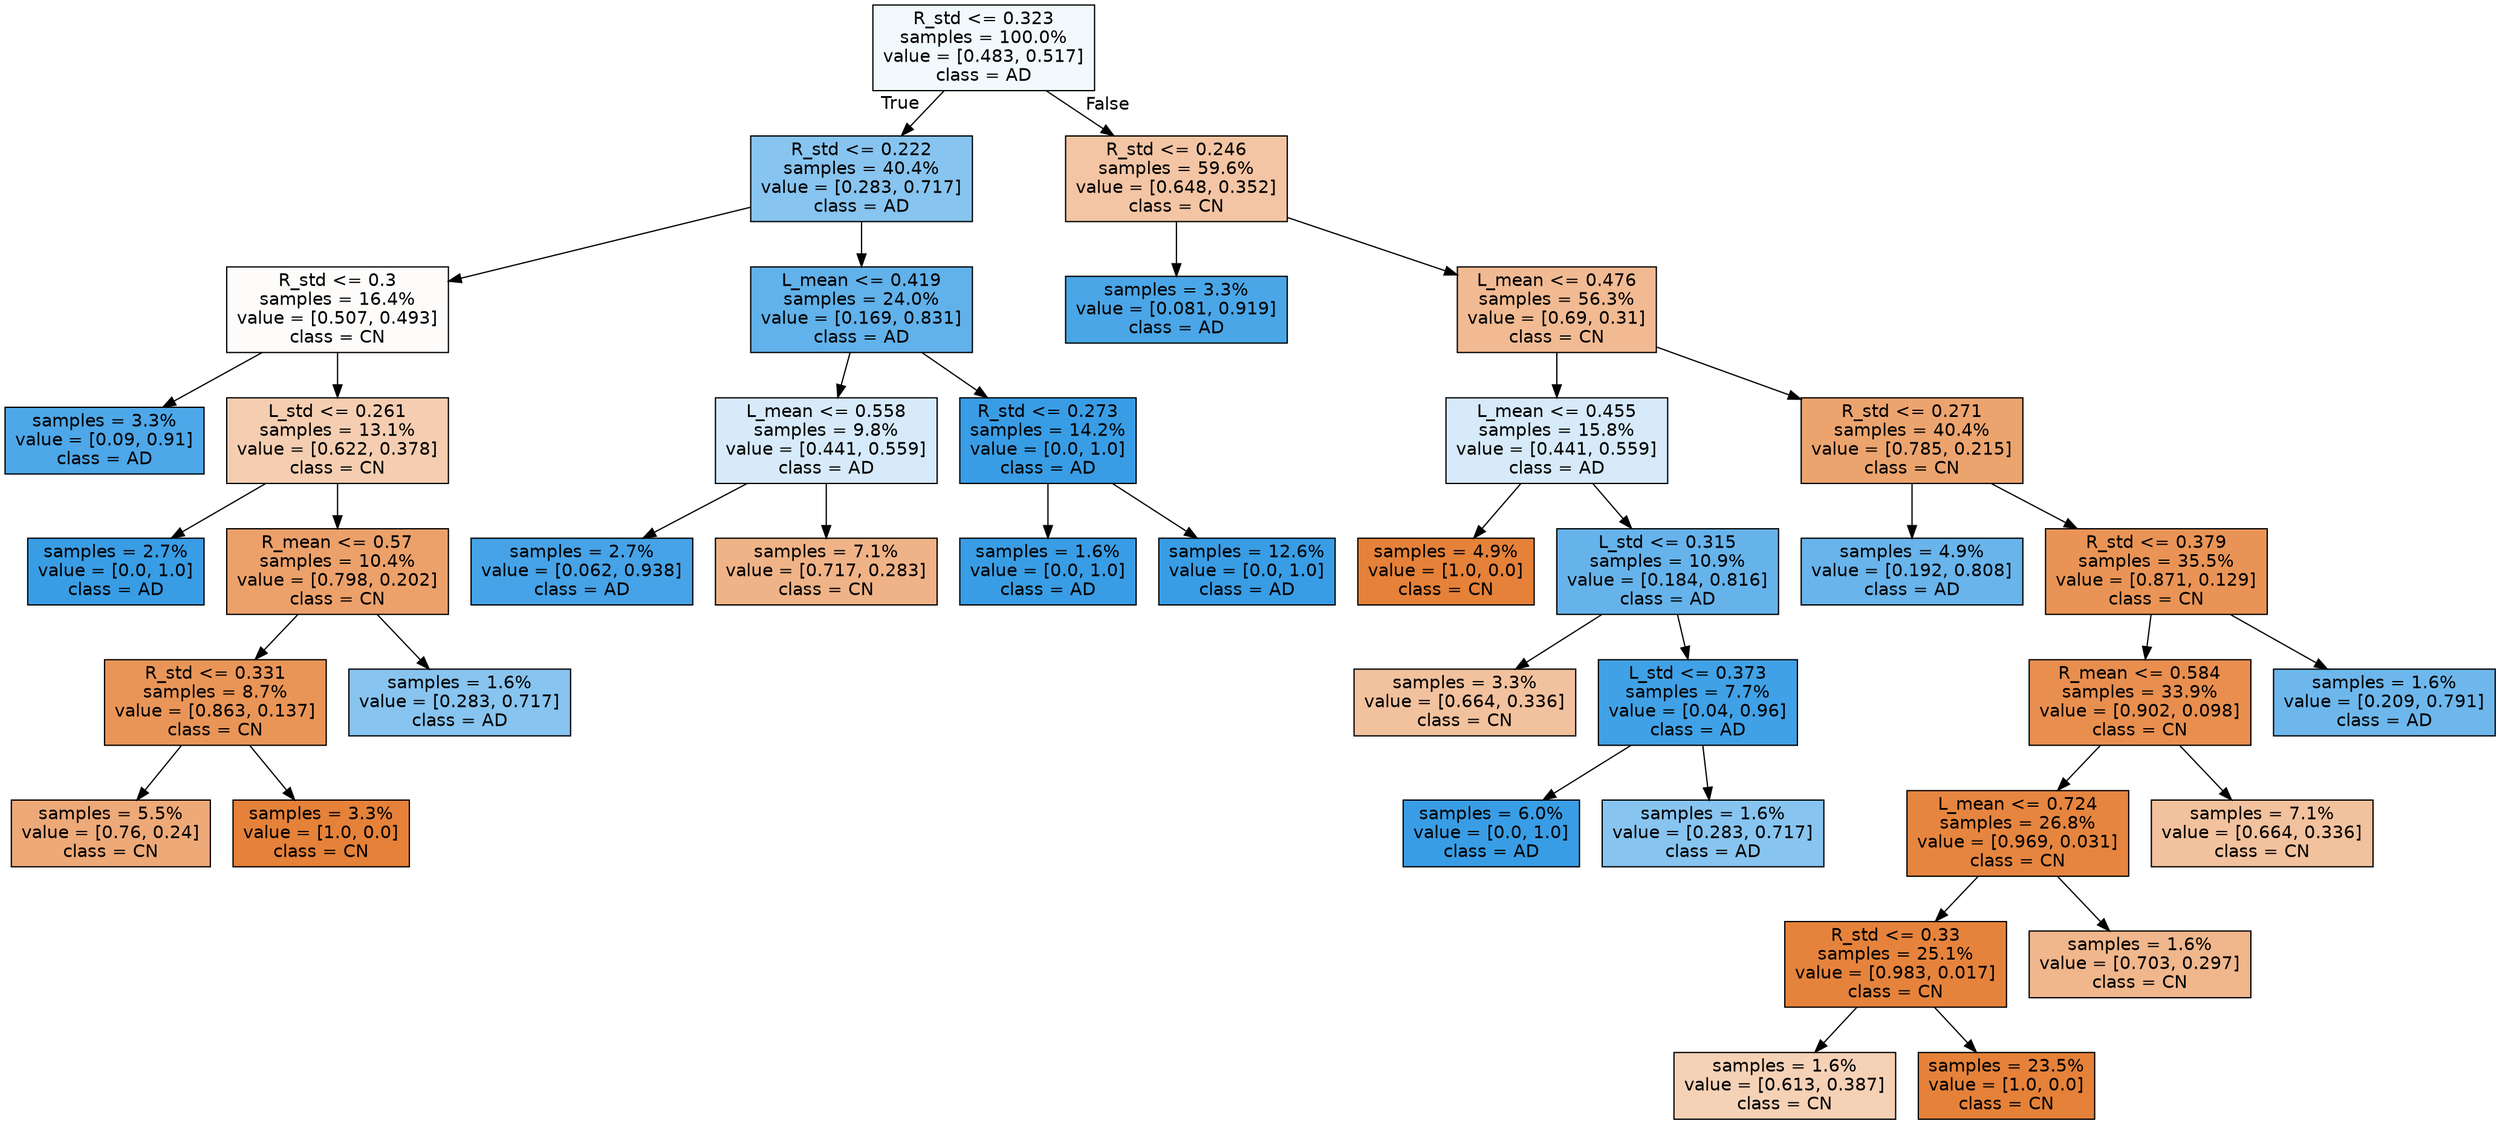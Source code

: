 digraph Tree {
node [shape=box, style="filled", color="black", fontname="helvetica"] ;
edge [fontname="helvetica"] ;
0 [label="R_std <= 0.323\nsamples = 100.0%\nvalue = [0.483, 0.517]\nclass = AD", fillcolor="#f2f9fd"] ;
1 [label="R_std <= 0.222\nsamples = 40.4%\nvalue = [0.283, 0.717]\nclass = AD", fillcolor="#87c4ef"] ;
0 -> 1 [labeldistance=2.5, labelangle=45, headlabel="True"] ;
2 [label="R_std <= 0.3\nsamples = 16.4%\nvalue = [0.507, 0.493]\nclass = CN", fillcolor="#fefcfa"] ;
1 -> 2 ;
3 [label="samples = 3.3%\nvalue = [0.09, 0.91]\nclass = AD", fillcolor="#4da7e8"] ;
2 -> 3 ;
4 [label="L_std <= 0.261\nsamples = 13.1%\nvalue = [0.622, 0.378]\nclass = CN", fillcolor="#f5ceb1"] ;
2 -> 4 ;
5 [label="samples = 2.7%\nvalue = [0.0, 1.0]\nclass = AD", fillcolor="#399de5"] ;
4 -> 5 ;
6 [label="R_mean <= 0.57\nsamples = 10.4%\nvalue = [0.798, 0.202]\nclass = CN", fillcolor="#eca16b"] ;
4 -> 6 ;
7 [label="R_std <= 0.331\nsamples = 8.7%\nvalue = [0.863, 0.137]\nclass = CN", fillcolor="#e99558"] ;
6 -> 7 ;
8 [label="samples = 5.5%\nvalue = [0.76, 0.24]\nclass = CN", fillcolor="#eda978"] ;
7 -> 8 ;
9 [label="samples = 3.3%\nvalue = [1.0, 0.0]\nclass = CN", fillcolor="#e58139"] ;
7 -> 9 ;
10 [label="samples = 1.6%\nvalue = [0.283, 0.717]\nclass = AD", fillcolor="#87c4ef"] ;
6 -> 10 ;
11 [label="L_mean <= 0.419\nsamples = 24.0%\nvalue = [0.169, 0.831]\nclass = AD", fillcolor="#61b1ea"] ;
1 -> 11 ;
12 [label="L_mean <= 0.558\nsamples = 9.8%\nvalue = [0.441, 0.559]\nclass = AD", fillcolor="#d6eafa"] ;
11 -> 12 ;
13 [label="samples = 2.7%\nvalue = [0.062, 0.938]\nclass = AD", fillcolor="#46a3e7"] ;
12 -> 13 ;
14 [label="samples = 7.1%\nvalue = [0.717, 0.283]\nclass = CN", fillcolor="#efb387"] ;
12 -> 14 ;
15 [label="R_std <= 0.273\nsamples = 14.2%\nvalue = [0.0, 1.0]\nclass = AD", fillcolor="#399de5"] ;
11 -> 15 ;
16 [label="samples = 1.6%\nvalue = [0.0, 1.0]\nclass = AD", fillcolor="#399de5"] ;
15 -> 16 ;
17 [label="samples = 12.6%\nvalue = [0.0, 1.0]\nclass = AD", fillcolor="#399de5"] ;
15 -> 17 ;
18 [label="R_std <= 0.246\nsamples = 59.6%\nvalue = [0.648, 0.352]\nclass = CN", fillcolor="#f3c5a4"] ;
0 -> 18 [labeldistance=2.5, labelangle=-45, headlabel="False"] ;
19 [label="samples = 3.3%\nvalue = [0.081, 0.919]\nclass = AD", fillcolor="#4aa6e7"] ;
18 -> 19 ;
20 [label="L_mean <= 0.476\nsamples = 56.3%\nvalue = [0.69, 0.31]\nclass = CN", fillcolor="#f1ba92"] ;
18 -> 20 ;
21 [label="L_mean <= 0.455\nsamples = 15.8%\nvalue = [0.441, 0.559]\nclass = AD", fillcolor="#d6eafa"] ;
20 -> 21 ;
22 [label="samples = 4.9%\nvalue = [1.0, 0.0]\nclass = CN", fillcolor="#e58139"] ;
21 -> 22 ;
23 [label="L_std <= 0.315\nsamples = 10.9%\nvalue = [0.184, 0.816]\nclass = AD", fillcolor="#66b3eb"] ;
21 -> 23 ;
24 [label="samples = 3.3%\nvalue = [0.664, 0.336]\nclass = CN", fillcolor="#f2c19d"] ;
23 -> 24 ;
25 [label="L_std <= 0.373\nsamples = 7.7%\nvalue = [0.04, 0.96]\nclass = AD", fillcolor="#41a1e6"] ;
23 -> 25 ;
26 [label="samples = 6.0%\nvalue = [0.0, 1.0]\nclass = AD", fillcolor="#399de5"] ;
25 -> 26 ;
27 [label="samples = 1.6%\nvalue = [0.283, 0.717]\nclass = AD", fillcolor="#87c4ef"] ;
25 -> 27 ;
28 [label="R_std <= 0.271\nsamples = 40.4%\nvalue = [0.785, 0.215]\nclass = CN", fillcolor="#eca46f"] ;
20 -> 28 ;
29 [label="samples = 4.9%\nvalue = [0.192, 0.808]\nclass = AD", fillcolor="#68b4eb"] ;
28 -> 29 ;
30 [label="R_std <= 0.379\nsamples = 35.5%\nvalue = [0.871, 0.129]\nclass = CN", fillcolor="#e99456"] ;
28 -> 30 ;
31 [label="R_mean <= 0.584\nsamples = 33.9%\nvalue = [0.902, 0.098]\nclass = CN", fillcolor="#e88f4f"] ;
30 -> 31 ;
32 [label="L_mean <= 0.724\nsamples = 26.8%\nvalue = [0.969, 0.031]\nclass = CN", fillcolor="#e6853f"] ;
31 -> 32 ;
33 [label="R_std <= 0.33\nsamples = 25.1%\nvalue = [0.983, 0.017]\nclass = CN", fillcolor="#e5833c"] ;
32 -> 33 ;
34 [label="samples = 1.6%\nvalue = [0.613, 0.387]\nclass = CN", fillcolor="#f5d1b6"] ;
33 -> 34 ;
35 [label="samples = 23.5%\nvalue = [1.0, 0.0]\nclass = CN", fillcolor="#e58139"] ;
33 -> 35 ;
36 [label="samples = 1.6%\nvalue = [0.703, 0.297]\nclass = CN", fillcolor="#f0b68c"] ;
32 -> 36 ;
37 [label="samples = 7.1%\nvalue = [0.664, 0.336]\nclass = CN", fillcolor="#f2c19d"] ;
31 -> 37 ;
38 [label="samples = 1.6%\nvalue = [0.209, 0.791]\nclass = AD", fillcolor="#6db7ec"] ;
30 -> 38 ;
}
